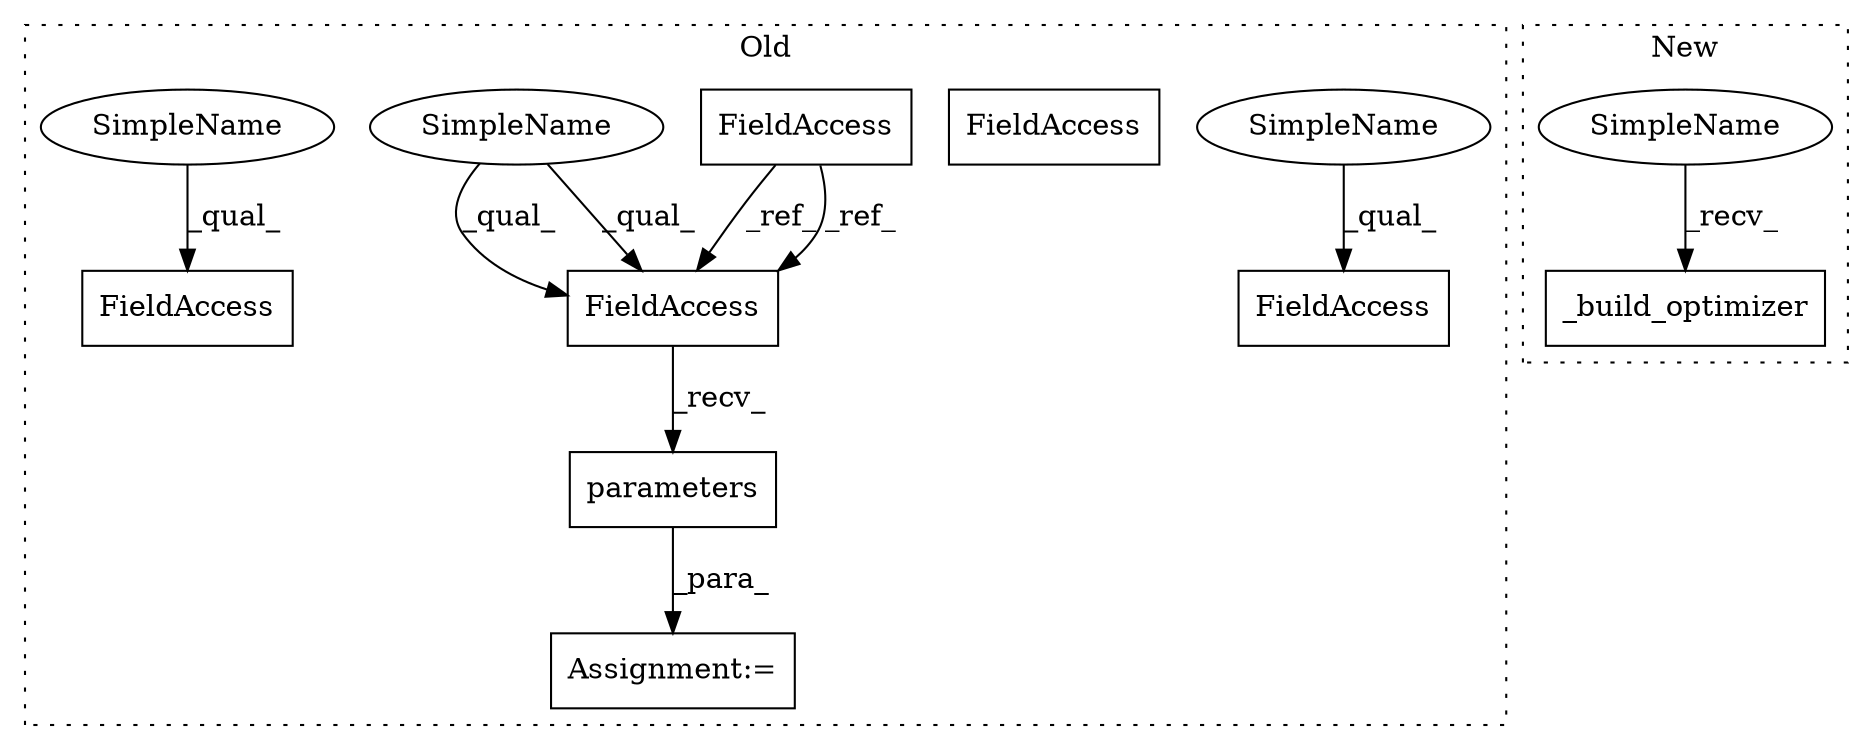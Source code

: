 digraph G {
subgraph cluster0 {
1 [label="parameters" a="32" s="1787" l="12" shape="box"];
3 [label="FieldAccess" a="22" s="1691" l="10" shape="box"];
4 [label="Assignment:=" a="7" s="1771" l="1" shape="box"];
5 [label="FieldAccess" a="22" s="1813" l="9" shape="box"];
6 [label="FieldAccess" a="22" s="1776" l="10" shape="box"];
7 [label="FieldAccess" a="22" s="1800" l="9" shape="box"];
8 [label="FieldAccess" a="22" s="1776" l="10" shape="box"];
9 [label="SimpleName" a="42" s="1813" l="4" shape="ellipse"];
10 [label="SimpleName" a="42" s="1800" l="4" shape="ellipse"];
11 [label="SimpleName" a="42" s="1776" l="4" shape="ellipse"];
label = "Old";
style="dotted";
}
subgraph cluster1 {
2 [label="_build_optimizer" a="32" s="1836" l="18" shape="box"];
12 [label="SimpleName" a="42" s="1831" l="4" shape="ellipse"];
label = "New";
style="dotted";
}
1 -> 4 [label="_para_"];
3 -> 8 [label="_ref_"];
3 -> 8 [label="_ref_"];
8 -> 1 [label="_recv_"];
9 -> 5 [label="_qual_"];
10 -> 7 [label="_qual_"];
11 -> 8 [label="_qual_"];
11 -> 8 [label="_qual_"];
12 -> 2 [label="_recv_"];
}